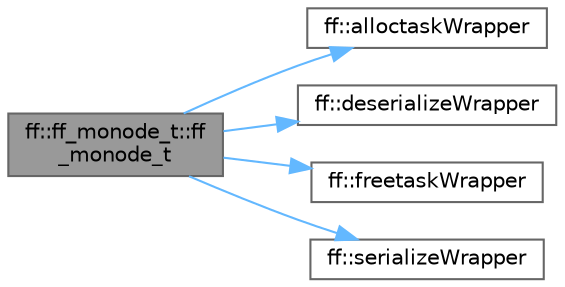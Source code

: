 digraph "ff::ff_monode_t::ff_monode_t"
{
 // LATEX_PDF_SIZE
  bgcolor="transparent";
  edge [fontname=Helvetica,fontsize=10,labelfontname=Helvetica,labelfontsize=10];
  node [fontname=Helvetica,fontsize=10,shape=box,height=0.2,width=0.4];
  rankdir="LR";
  Node1 [id="Node000001",label="ff::ff_monode_t::ff\l_monode_t",height=0.2,width=0.4,color="gray40", fillcolor="grey60", style="filled", fontcolor="black",tooltip=" "];
  Node1 -> Node2 [id="edge1_Node000001_Node000002",color="steelblue1",style="solid",tooltip=" "];
  Node2 [id="Node000002",label="ff::alloctaskWrapper",height=0.2,width=0.4,color="grey40", fillcolor="white", style="filled",URL="$namespaceff.html#a03d37a1804bcbb4d1e55a21fa64317de",tooltip=" "];
  Node1 -> Node3 [id="edge2_Node000001_Node000003",color="steelblue1",style="solid",tooltip=" "];
  Node3 [id="Node000003",label="ff::deserializeWrapper",height=0.2,width=0.4,color="grey40", fillcolor="white", style="filled",URL="$namespaceff.html#a15191bd118a099d039f30cc949f1a018",tooltip=" "];
  Node1 -> Node4 [id="edge3_Node000001_Node000004",color="steelblue1",style="solid",tooltip=" "];
  Node4 [id="Node000004",label="ff::freetaskWrapper",height=0.2,width=0.4,color="grey40", fillcolor="white", style="filled",URL="$namespaceff.html#ad1ccefd2b87c4e4f6081b24d2a0fc0a3",tooltip=" "];
  Node1 -> Node5 [id="edge4_Node000001_Node000005",color="steelblue1",style="solid",tooltip=" "];
  Node5 [id="Node000005",label="ff::serializeWrapper",height=0.2,width=0.4,color="grey40", fillcolor="white", style="filled",URL="$namespaceff.html#aba013b2d3918e0f5c021706dfdc44aa5",tooltip=" "];
}
